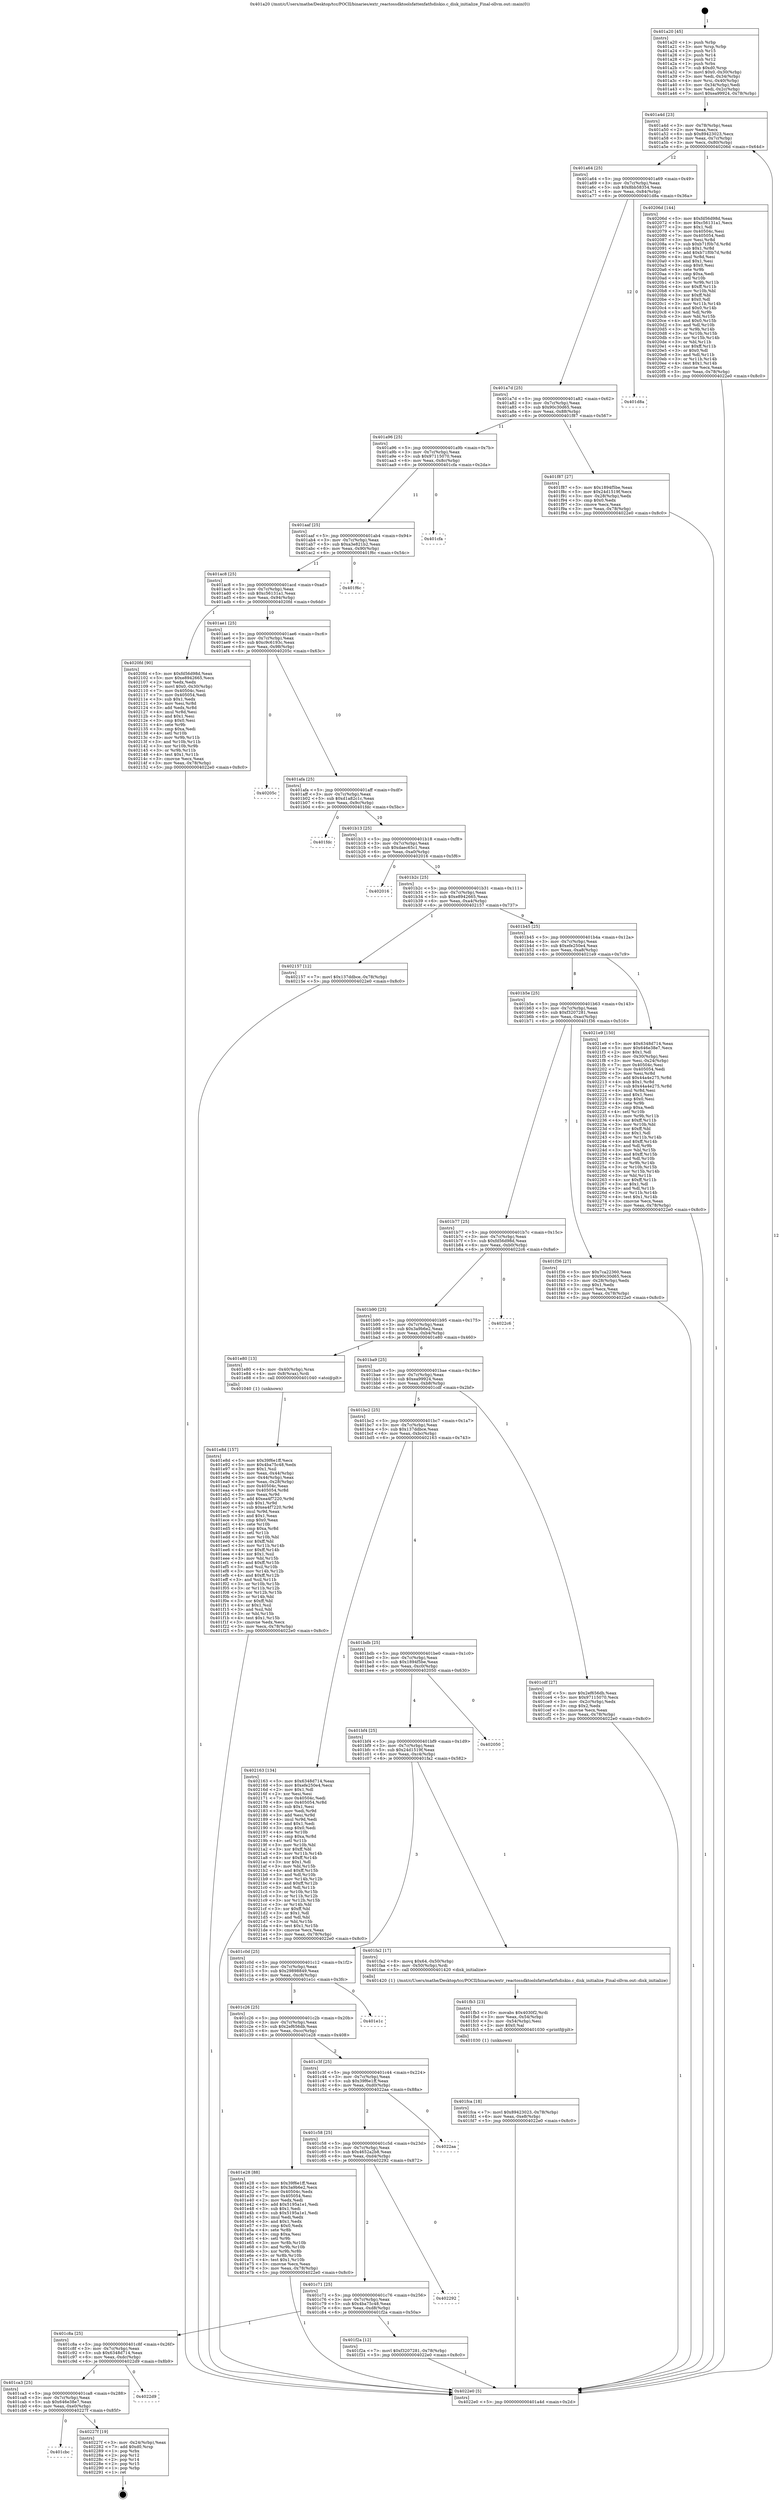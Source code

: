 digraph "0x401a20" {
  label = "0x401a20 (/mnt/c/Users/mathe/Desktop/tcc/POCII/binaries/extr_reactossdktoolsfattenfatfsdiskio.c_disk_initialize_Final-ollvm.out::main(0))"
  labelloc = "t"
  node[shape=record]

  Entry [label="",width=0.3,height=0.3,shape=circle,fillcolor=black,style=filled]
  "0x401a4d" [label="{
     0x401a4d [23]\l
     | [instrs]\l
     &nbsp;&nbsp;0x401a4d \<+3\>: mov -0x78(%rbp),%eax\l
     &nbsp;&nbsp;0x401a50 \<+2\>: mov %eax,%ecx\l
     &nbsp;&nbsp;0x401a52 \<+6\>: sub $0x89423023,%ecx\l
     &nbsp;&nbsp;0x401a58 \<+3\>: mov %eax,-0x7c(%rbp)\l
     &nbsp;&nbsp;0x401a5b \<+3\>: mov %ecx,-0x80(%rbp)\l
     &nbsp;&nbsp;0x401a5e \<+6\>: je 000000000040206d \<main+0x64d\>\l
  }"]
  "0x40206d" [label="{
     0x40206d [144]\l
     | [instrs]\l
     &nbsp;&nbsp;0x40206d \<+5\>: mov $0xfd56d98d,%eax\l
     &nbsp;&nbsp;0x402072 \<+5\>: mov $0xc56131a1,%ecx\l
     &nbsp;&nbsp;0x402077 \<+2\>: mov $0x1,%dl\l
     &nbsp;&nbsp;0x402079 \<+7\>: mov 0x40504c,%esi\l
     &nbsp;&nbsp;0x402080 \<+7\>: mov 0x405054,%edi\l
     &nbsp;&nbsp;0x402087 \<+3\>: mov %esi,%r8d\l
     &nbsp;&nbsp;0x40208a \<+7\>: sub $0xb71f0b7d,%r8d\l
     &nbsp;&nbsp;0x402091 \<+4\>: sub $0x1,%r8d\l
     &nbsp;&nbsp;0x402095 \<+7\>: add $0xb71f0b7d,%r8d\l
     &nbsp;&nbsp;0x40209c \<+4\>: imul %r8d,%esi\l
     &nbsp;&nbsp;0x4020a0 \<+3\>: and $0x1,%esi\l
     &nbsp;&nbsp;0x4020a3 \<+3\>: cmp $0x0,%esi\l
     &nbsp;&nbsp;0x4020a6 \<+4\>: sete %r9b\l
     &nbsp;&nbsp;0x4020aa \<+3\>: cmp $0xa,%edi\l
     &nbsp;&nbsp;0x4020ad \<+4\>: setl %r10b\l
     &nbsp;&nbsp;0x4020b1 \<+3\>: mov %r9b,%r11b\l
     &nbsp;&nbsp;0x4020b4 \<+4\>: xor $0xff,%r11b\l
     &nbsp;&nbsp;0x4020b8 \<+3\>: mov %r10b,%bl\l
     &nbsp;&nbsp;0x4020bb \<+3\>: xor $0xff,%bl\l
     &nbsp;&nbsp;0x4020be \<+3\>: xor $0x0,%dl\l
     &nbsp;&nbsp;0x4020c1 \<+3\>: mov %r11b,%r14b\l
     &nbsp;&nbsp;0x4020c4 \<+4\>: and $0x0,%r14b\l
     &nbsp;&nbsp;0x4020c8 \<+3\>: and %dl,%r9b\l
     &nbsp;&nbsp;0x4020cb \<+3\>: mov %bl,%r15b\l
     &nbsp;&nbsp;0x4020ce \<+4\>: and $0x0,%r15b\l
     &nbsp;&nbsp;0x4020d2 \<+3\>: and %dl,%r10b\l
     &nbsp;&nbsp;0x4020d5 \<+3\>: or %r9b,%r14b\l
     &nbsp;&nbsp;0x4020d8 \<+3\>: or %r10b,%r15b\l
     &nbsp;&nbsp;0x4020db \<+3\>: xor %r15b,%r14b\l
     &nbsp;&nbsp;0x4020de \<+3\>: or %bl,%r11b\l
     &nbsp;&nbsp;0x4020e1 \<+4\>: xor $0xff,%r11b\l
     &nbsp;&nbsp;0x4020e5 \<+3\>: or $0x0,%dl\l
     &nbsp;&nbsp;0x4020e8 \<+3\>: and %dl,%r11b\l
     &nbsp;&nbsp;0x4020eb \<+3\>: or %r11b,%r14b\l
     &nbsp;&nbsp;0x4020ee \<+4\>: test $0x1,%r14b\l
     &nbsp;&nbsp;0x4020f2 \<+3\>: cmovne %ecx,%eax\l
     &nbsp;&nbsp;0x4020f5 \<+3\>: mov %eax,-0x78(%rbp)\l
     &nbsp;&nbsp;0x4020f8 \<+5\>: jmp 00000000004022e0 \<main+0x8c0\>\l
  }"]
  "0x401a64" [label="{
     0x401a64 [25]\l
     | [instrs]\l
     &nbsp;&nbsp;0x401a64 \<+5\>: jmp 0000000000401a69 \<main+0x49\>\l
     &nbsp;&nbsp;0x401a69 \<+3\>: mov -0x7c(%rbp),%eax\l
     &nbsp;&nbsp;0x401a6c \<+5\>: sub $0x8bb58354,%eax\l
     &nbsp;&nbsp;0x401a71 \<+6\>: mov %eax,-0x84(%rbp)\l
     &nbsp;&nbsp;0x401a77 \<+6\>: je 0000000000401d8a \<main+0x36a\>\l
  }"]
  Exit [label="",width=0.3,height=0.3,shape=circle,fillcolor=black,style=filled,peripheries=2]
  "0x401d8a" [label="{
     0x401d8a\l
  }", style=dashed]
  "0x401a7d" [label="{
     0x401a7d [25]\l
     | [instrs]\l
     &nbsp;&nbsp;0x401a7d \<+5\>: jmp 0000000000401a82 \<main+0x62\>\l
     &nbsp;&nbsp;0x401a82 \<+3\>: mov -0x7c(%rbp),%eax\l
     &nbsp;&nbsp;0x401a85 \<+5\>: sub $0x90c30d65,%eax\l
     &nbsp;&nbsp;0x401a8a \<+6\>: mov %eax,-0x88(%rbp)\l
     &nbsp;&nbsp;0x401a90 \<+6\>: je 0000000000401f87 \<main+0x567\>\l
  }"]
  "0x401cbc" [label="{
     0x401cbc\l
  }", style=dashed]
  "0x401f87" [label="{
     0x401f87 [27]\l
     | [instrs]\l
     &nbsp;&nbsp;0x401f87 \<+5\>: mov $0x1894f5be,%eax\l
     &nbsp;&nbsp;0x401f8c \<+5\>: mov $0x24d1519f,%ecx\l
     &nbsp;&nbsp;0x401f91 \<+3\>: mov -0x28(%rbp),%edx\l
     &nbsp;&nbsp;0x401f94 \<+3\>: cmp $0x0,%edx\l
     &nbsp;&nbsp;0x401f97 \<+3\>: cmove %ecx,%eax\l
     &nbsp;&nbsp;0x401f9a \<+3\>: mov %eax,-0x78(%rbp)\l
     &nbsp;&nbsp;0x401f9d \<+5\>: jmp 00000000004022e0 \<main+0x8c0\>\l
  }"]
  "0x401a96" [label="{
     0x401a96 [25]\l
     | [instrs]\l
     &nbsp;&nbsp;0x401a96 \<+5\>: jmp 0000000000401a9b \<main+0x7b\>\l
     &nbsp;&nbsp;0x401a9b \<+3\>: mov -0x7c(%rbp),%eax\l
     &nbsp;&nbsp;0x401a9e \<+5\>: sub $0x97115070,%eax\l
     &nbsp;&nbsp;0x401aa3 \<+6\>: mov %eax,-0x8c(%rbp)\l
     &nbsp;&nbsp;0x401aa9 \<+6\>: je 0000000000401cfa \<main+0x2da\>\l
  }"]
  "0x40227f" [label="{
     0x40227f [19]\l
     | [instrs]\l
     &nbsp;&nbsp;0x40227f \<+3\>: mov -0x24(%rbp),%eax\l
     &nbsp;&nbsp;0x402282 \<+7\>: add $0xd0,%rsp\l
     &nbsp;&nbsp;0x402289 \<+1\>: pop %rbx\l
     &nbsp;&nbsp;0x40228a \<+2\>: pop %r12\l
     &nbsp;&nbsp;0x40228c \<+2\>: pop %r14\l
     &nbsp;&nbsp;0x40228e \<+2\>: pop %r15\l
     &nbsp;&nbsp;0x402290 \<+1\>: pop %rbp\l
     &nbsp;&nbsp;0x402291 \<+1\>: ret\l
  }"]
  "0x401cfa" [label="{
     0x401cfa\l
  }", style=dashed]
  "0x401aaf" [label="{
     0x401aaf [25]\l
     | [instrs]\l
     &nbsp;&nbsp;0x401aaf \<+5\>: jmp 0000000000401ab4 \<main+0x94\>\l
     &nbsp;&nbsp;0x401ab4 \<+3\>: mov -0x7c(%rbp),%eax\l
     &nbsp;&nbsp;0x401ab7 \<+5\>: sub $0xa3e821b2,%eax\l
     &nbsp;&nbsp;0x401abc \<+6\>: mov %eax,-0x90(%rbp)\l
     &nbsp;&nbsp;0x401ac2 \<+6\>: je 0000000000401f6c \<main+0x54c\>\l
  }"]
  "0x401ca3" [label="{
     0x401ca3 [25]\l
     | [instrs]\l
     &nbsp;&nbsp;0x401ca3 \<+5\>: jmp 0000000000401ca8 \<main+0x288\>\l
     &nbsp;&nbsp;0x401ca8 \<+3\>: mov -0x7c(%rbp),%eax\l
     &nbsp;&nbsp;0x401cab \<+5\>: sub $0x646e38e7,%eax\l
     &nbsp;&nbsp;0x401cb0 \<+6\>: mov %eax,-0xe0(%rbp)\l
     &nbsp;&nbsp;0x401cb6 \<+6\>: je 000000000040227f \<main+0x85f\>\l
  }"]
  "0x401f6c" [label="{
     0x401f6c\l
  }", style=dashed]
  "0x401ac8" [label="{
     0x401ac8 [25]\l
     | [instrs]\l
     &nbsp;&nbsp;0x401ac8 \<+5\>: jmp 0000000000401acd \<main+0xad\>\l
     &nbsp;&nbsp;0x401acd \<+3\>: mov -0x7c(%rbp),%eax\l
     &nbsp;&nbsp;0x401ad0 \<+5\>: sub $0xc56131a1,%eax\l
     &nbsp;&nbsp;0x401ad5 \<+6\>: mov %eax,-0x94(%rbp)\l
     &nbsp;&nbsp;0x401adb \<+6\>: je 00000000004020fd \<main+0x6dd\>\l
  }"]
  "0x4022d9" [label="{
     0x4022d9\l
  }", style=dashed]
  "0x4020fd" [label="{
     0x4020fd [90]\l
     | [instrs]\l
     &nbsp;&nbsp;0x4020fd \<+5\>: mov $0xfd56d98d,%eax\l
     &nbsp;&nbsp;0x402102 \<+5\>: mov $0xe8942665,%ecx\l
     &nbsp;&nbsp;0x402107 \<+2\>: xor %edx,%edx\l
     &nbsp;&nbsp;0x402109 \<+7\>: movl $0x0,-0x30(%rbp)\l
     &nbsp;&nbsp;0x402110 \<+7\>: mov 0x40504c,%esi\l
     &nbsp;&nbsp;0x402117 \<+7\>: mov 0x405054,%edi\l
     &nbsp;&nbsp;0x40211e \<+3\>: sub $0x1,%edx\l
     &nbsp;&nbsp;0x402121 \<+3\>: mov %esi,%r8d\l
     &nbsp;&nbsp;0x402124 \<+3\>: add %edx,%r8d\l
     &nbsp;&nbsp;0x402127 \<+4\>: imul %r8d,%esi\l
     &nbsp;&nbsp;0x40212b \<+3\>: and $0x1,%esi\l
     &nbsp;&nbsp;0x40212e \<+3\>: cmp $0x0,%esi\l
     &nbsp;&nbsp;0x402131 \<+4\>: sete %r9b\l
     &nbsp;&nbsp;0x402135 \<+3\>: cmp $0xa,%edi\l
     &nbsp;&nbsp;0x402138 \<+4\>: setl %r10b\l
     &nbsp;&nbsp;0x40213c \<+3\>: mov %r9b,%r11b\l
     &nbsp;&nbsp;0x40213f \<+3\>: and %r10b,%r11b\l
     &nbsp;&nbsp;0x402142 \<+3\>: xor %r10b,%r9b\l
     &nbsp;&nbsp;0x402145 \<+3\>: or %r9b,%r11b\l
     &nbsp;&nbsp;0x402148 \<+4\>: test $0x1,%r11b\l
     &nbsp;&nbsp;0x40214c \<+3\>: cmovne %ecx,%eax\l
     &nbsp;&nbsp;0x40214f \<+3\>: mov %eax,-0x78(%rbp)\l
     &nbsp;&nbsp;0x402152 \<+5\>: jmp 00000000004022e0 \<main+0x8c0\>\l
  }"]
  "0x401ae1" [label="{
     0x401ae1 [25]\l
     | [instrs]\l
     &nbsp;&nbsp;0x401ae1 \<+5\>: jmp 0000000000401ae6 \<main+0xc6\>\l
     &nbsp;&nbsp;0x401ae6 \<+3\>: mov -0x7c(%rbp),%eax\l
     &nbsp;&nbsp;0x401ae9 \<+5\>: sub $0xc9c6193c,%eax\l
     &nbsp;&nbsp;0x401aee \<+6\>: mov %eax,-0x98(%rbp)\l
     &nbsp;&nbsp;0x401af4 \<+6\>: je 000000000040205c \<main+0x63c\>\l
  }"]
  "0x401fca" [label="{
     0x401fca [18]\l
     | [instrs]\l
     &nbsp;&nbsp;0x401fca \<+7\>: movl $0x89423023,-0x78(%rbp)\l
     &nbsp;&nbsp;0x401fd1 \<+6\>: mov %eax,-0xe8(%rbp)\l
     &nbsp;&nbsp;0x401fd7 \<+5\>: jmp 00000000004022e0 \<main+0x8c0\>\l
  }"]
  "0x40205c" [label="{
     0x40205c\l
  }", style=dashed]
  "0x401afa" [label="{
     0x401afa [25]\l
     | [instrs]\l
     &nbsp;&nbsp;0x401afa \<+5\>: jmp 0000000000401aff \<main+0xdf\>\l
     &nbsp;&nbsp;0x401aff \<+3\>: mov -0x7c(%rbp),%eax\l
     &nbsp;&nbsp;0x401b02 \<+5\>: sub $0xd1a82c1c,%eax\l
     &nbsp;&nbsp;0x401b07 \<+6\>: mov %eax,-0x9c(%rbp)\l
     &nbsp;&nbsp;0x401b0d \<+6\>: je 0000000000401fdc \<main+0x5bc\>\l
  }"]
  "0x401fb3" [label="{
     0x401fb3 [23]\l
     | [instrs]\l
     &nbsp;&nbsp;0x401fb3 \<+10\>: movabs $0x4030f2,%rdi\l
     &nbsp;&nbsp;0x401fbd \<+3\>: mov %eax,-0x54(%rbp)\l
     &nbsp;&nbsp;0x401fc0 \<+3\>: mov -0x54(%rbp),%esi\l
     &nbsp;&nbsp;0x401fc3 \<+2\>: mov $0x0,%al\l
     &nbsp;&nbsp;0x401fc5 \<+5\>: call 0000000000401030 \<printf@plt\>\l
     | [calls]\l
     &nbsp;&nbsp;0x401030 \{1\} (unknown)\l
  }"]
  "0x401fdc" [label="{
     0x401fdc\l
  }", style=dashed]
  "0x401b13" [label="{
     0x401b13 [25]\l
     | [instrs]\l
     &nbsp;&nbsp;0x401b13 \<+5\>: jmp 0000000000401b18 \<main+0xf8\>\l
     &nbsp;&nbsp;0x401b18 \<+3\>: mov -0x7c(%rbp),%eax\l
     &nbsp;&nbsp;0x401b1b \<+5\>: sub $0xdaec65c1,%eax\l
     &nbsp;&nbsp;0x401b20 \<+6\>: mov %eax,-0xa0(%rbp)\l
     &nbsp;&nbsp;0x401b26 \<+6\>: je 0000000000402016 \<main+0x5f6\>\l
  }"]
  "0x401c8a" [label="{
     0x401c8a [25]\l
     | [instrs]\l
     &nbsp;&nbsp;0x401c8a \<+5\>: jmp 0000000000401c8f \<main+0x26f\>\l
     &nbsp;&nbsp;0x401c8f \<+3\>: mov -0x7c(%rbp),%eax\l
     &nbsp;&nbsp;0x401c92 \<+5\>: sub $0x6348d714,%eax\l
     &nbsp;&nbsp;0x401c97 \<+6\>: mov %eax,-0xdc(%rbp)\l
     &nbsp;&nbsp;0x401c9d \<+6\>: je 00000000004022d9 \<main+0x8b9\>\l
  }"]
  "0x402016" [label="{
     0x402016\l
  }", style=dashed]
  "0x401b2c" [label="{
     0x401b2c [25]\l
     | [instrs]\l
     &nbsp;&nbsp;0x401b2c \<+5\>: jmp 0000000000401b31 \<main+0x111\>\l
     &nbsp;&nbsp;0x401b31 \<+3\>: mov -0x7c(%rbp),%eax\l
     &nbsp;&nbsp;0x401b34 \<+5\>: sub $0xe8942665,%eax\l
     &nbsp;&nbsp;0x401b39 \<+6\>: mov %eax,-0xa4(%rbp)\l
     &nbsp;&nbsp;0x401b3f \<+6\>: je 0000000000402157 \<main+0x737\>\l
  }"]
  "0x401f2a" [label="{
     0x401f2a [12]\l
     | [instrs]\l
     &nbsp;&nbsp;0x401f2a \<+7\>: movl $0xf3207281,-0x78(%rbp)\l
     &nbsp;&nbsp;0x401f31 \<+5\>: jmp 00000000004022e0 \<main+0x8c0\>\l
  }"]
  "0x402157" [label="{
     0x402157 [12]\l
     | [instrs]\l
     &nbsp;&nbsp;0x402157 \<+7\>: movl $0x137ddbce,-0x78(%rbp)\l
     &nbsp;&nbsp;0x40215e \<+5\>: jmp 00000000004022e0 \<main+0x8c0\>\l
  }"]
  "0x401b45" [label="{
     0x401b45 [25]\l
     | [instrs]\l
     &nbsp;&nbsp;0x401b45 \<+5\>: jmp 0000000000401b4a \<main+0x12a\>\l
     &nbsp;&nbsp;0x401b4a \<+3\>: mov -0x7c(%rbp),%eax\l
     &nbsp;&nbsp;0x401b4d \<+5\>: sub $0xefe250e4,%eax\l
     &nbsp;&nbsp;0x401b52 \<+6\>: mov %eax,-0xa8(%rbp)\l
     &nbsp;&nbsp;0x401b58 \<+6\>: je 00000000004021e9 \<main+0x7c9\>\l
  }"]
  "0x401c71" [label="{
     0x401c71 [25]\l
     | [instrs]\l
     &nbsp;&nbsp;0x401c71 \<+5\>: jmp 0000000000401c76 \<main+0x256\>\l
     &nbsp;&nbsp;0x401c76 \<+3\>: mov -0x7c(%rbp),%eax\l
     &nbsp;&nbsp;0x401c79 \<+5\>: sub $0x4ba75c48,%eax\l
     &nbsp;&nbsp;0x401c7e \<+6\>: mov %eax,-0xd8(%rbp)\l
     &nbsp;&nbsp;0x401c84 \<+6\>: je 0000000000401f2a \<main+0x50a\>\l
  }"]
  "0x4021e9" [label="{
     0x4021e9 [150]\l
     | [instrs]\l
     &nbsp;&nbsp;0x4021e9 \<+5\>: mov $0x6348d714,%eax\l
     &nbsp;&nbsp;0x4021ee \<+5\>: mov $0x646e38e7,%ecx\l
     &nbsp;&nbsp;0x4021f3 \<+2\>: mov $0x1,%dl\l
     &nbsp;&nbsp;0x4021f5 \<+3\>: mov -0x30(%rbp),%esi\l
     &nbsp;&nbsp;0x4021f8 \<+3\>: mov %esi,-0x24(%rbp)\l
     &nbsp;&nbsp;0x4021fb \<+7\>: mov 0x40504c,%esi\l
     &nbsp;&nbsp;0x402202 \<+7\>: mov 0x405054,%edi\l
     &nbsp;&nbsp;0x402209 \<+3\>: mov %esi,%r8d\l
     &nbsp;&nbsp;0x40220c \<+7\>: add $0x44a4e275,%r8d\l
     &nbsp;&nbsp;0x402213 \<+4\>: sub $0x1,%r8d\l
     &nbsp;&nbsp;0x402217 \<+7\>: sub $0x44a4e275,%r8d\l
     &nbsp;&nbsp;0x40221e \<+4\>: imul %r8d,%esi\l
     &nbsp;&nbsp;0x402222 \<+3\>: and $0x1,%esi\l
     &nbsp;&nbsp;0x402225 \<+3\>: cmp $0x0,%esi\l
     &nbsp;&nbsp;0x402228 \<+4\>: sete %r9b\l
     &nbsp;&nbsp;0x40222c \<+3\>: cmp $0xa,%edi\l
     &nbsp;&nbsp;0x40222f \<+4\>: setl %r10b\l
     &nbsp;&nbsp;0x402233 \<+3\>: mov %r9b,%r11b\l
     &nbsp;&nbsp;0x402236 \<+4\>: xor $0xff,%r11b\l
     &nbsp;&nbsp;0x40223a \<+3\>: mov %r10b,%bl\l
     &nbsp;&nbsp;0x40223d \<+3\>: xor $0xff,%bl\l
     &nbsp;&nbsp;0x402240 \<+3\>: xor $0x1,%dl\l
     &nbsp;&nbsp;0x402243 \<+3\>: mov %r11b,%r14b\l
     &nbsp;&nbsp;0x402246 \<+4\>: and $0xff,%r14b\l
     &nbsp;&nbsp;0x40224a \<+3\>: and %dl,%r9b\l
     &nbsp;&nbsp;0x40224d \<+3\>: mov %bl,%r15b\l
     &nbsp;&nbsp;0x402250 \<+4\>: and $0xff,%r15b\l
     &nbsp;&nbsp;0x402254 \<+3\>: and %dl,%r10b\l
     &nbsp;&nbsp;0x402257 \<+3\>: or %r9b,%r14b\l
     &nbsp;&nbsp;0x40225a \<+3\>: or %r10b,%r15b\l
     &nbsp;&nbsp;0x40225d \<+3\>: xor %r15b,%r14b\l
     &nbsp;&nbsp;0x402260 \<+3\>: or %bl,%r11b\l
     &nbsp;&nbsp;0x402263 \<+4\>: xor $0xff,%r11b\l
     &nbsp;&nbsp;0x402267 \<+3\>: or $0x1,%dl\l
     &nbsp;&nbsp;0x40226a \<+3\>: and %dl,%r11b\l
     &nbsp;&nbsp;0x40226d \<+3\>: or %r11b,%r14b\l
     &nbsp;&nbsp;0x402270 \<+4\>: test $0x1,%r14b\l
     &nbsp;&nbsp;0x402274 \<+3\>: cmovne %ecx,%eax\l
     &nbsp;&nbsp;0x402277 \<+3\>: mov %eax,-0x78(%rbp)\l
     &nbsp;&nbsp;0x40227a \<+5\>: jmp 00000000004022e0 \<main+0x8c0\>\l
  }"]
  "0x401b5e" [label="{
     0x401b5e [25]\l
     | [instrs]\l
     &nbsp;&nbsp;0x401b5e \<+5\>: jmp 0000000000401b63 \<main+0x143\>\l
     &nbsp;&nbsp;0x401b63 \<+3\>: mov -0x7c(%rbp),%eax\l
     &nbsp;&nbsp;0x401b66 \<+5\>: sub $0xf3207281,%eax\l
     &nbsp;&nbsp;0x401b6b \<+6\>: mov %eax,-0xac(%rbp)\l
     &nbsp;&nbsp;0x401b71 \<+6\>: je 0000000000401f36 \<main+0x516\>\l
  }"]
  "0x402292" [label="{
     0x402292\l
  }", style=dashed]
  "0x401f36" [label="{
     0x401f36 [27]\l
     | [instrs]\l
     &nbsp;&nbsp;0x401f36 \<+5\>: mov $0x7ca22360,%eax\l
     &nbsp;&nbsp;0x401f3b \<+5\>: mov $0x90c30d65,%ecx\l
     &nbsp;&nbsp;0x401f40 \<+3\>: mov -0x28(%rbp),%edx\l
     &nbsp;&nbsp;0x401f43 \<+3\>: cmp $0x1,%edx\l
     &nbsp;&nbsp;0x401f46 \<+3\>: cmovl %ecx,%eax\l
     &nbsp;&nbsp;0x401f49 \<+3\>: mov %eax,-0x78(%rbp)\l
     &nbsp;&nbsp;0x401f4c \<+5\>: jmp 00000000004022e0 \<main+0x8c0\>\l
  }"]
  "0x401b77" [label="{
     0x401b77 [25]\l
     | [instrs]\l
     &nbsp;&nbsp;0x401b77 \<+5\>: jmp 0000000000401b7c \<main+0x15c\>\l
     &nbsp;&nbsp;0x401b7c \<+3\>: mov -0x7c(%rbp),%eax\l
     &nbsp;&nbsp;0x401b7f \<+5\>: sub $0xfd56d98d,%eax\l
     &nbsp;&nbsp;0x401b84 \<+6\>: mov %eax,-0xb0(%rbp)\l
     &nbsp;&nbsp;0x401b8a \<+6\>: je 00000000004022c6 \<main+0x8a6\>\l
  }"]
  "0x401c58" [label="{
     0x401c58 [25]\l
     | [instrs]\l
     &nbsp;&nbsp;0x401c58 \<+5\>: jmp 0000000000401c5d \<main+0x23d\>\l
     &nbsp;&nbsp;0x401c5d \<+3\>: mov -0x7c(%rbp),%eax\l
     &nbsp;&nbsp;0x401c60 \<+5\>: sub $0x4652a2b8,%eax\l
     &nbsp;&nbsp;0x401c65 \<+6\>: mov %eax,-0xd4(%rbp)\l
     &nbsp;&nbsp;0x401c6b \<+6\>: je 0000000000402292 \<main+0x872\>\l
  }"]
  "0x4022c6" [label="{
     0x4022c6\l
  }", style=dashed]
  "0x401b90" [label="{
     0x401b90 [25]\l
     | [instrs]\l
     &nbsp;&nbsp;0x401b90 \<+5\>: jmp 0000000000401b95 \<main+0x175\>\l
     &nbsp;&nbsp;0x401b95 \<+3\>: mov -0x7c(%rbp),%eax\l
     &nbsp;&nbsp;0x401b98 \<+5\>: sub $0x3a9b6e2,%eax\l
     &nbsp;&nbsp;0x401b9d \<+6\>: mov %eax,-0xb4(%rbp)\l
     &nbsp;&nbsp;0x401ba3 \<+6\>: je 0000000000401e80 \<main+0x460\>\l
  }"]
  "0x4022aa" [label="{
     0x4022aa\l
  }", style=dashed]
  "0x401e80" [label="{
     0x401e80 [13]\l
     | [instrs]\l
     &nbsp;&nbsp;0x401e80 \<+4\>: mov -0x40(%rbp),%rax\l
     &nbsp;&nbsp;0x401e84 \<+4\>: mov 0x8(%rax),%rdi\l
     &nbsp;&nbsp;0x401e88 \<+5\>: call 0000000000401040 \<atoi@plt\>\l
     | [calls]\l
     &nbsp;&nbsp;0x401040 \{1\} (unknown)\l
  }"]
  "0x401ba9" [label="{
     0x401ba9 [25]\l
     | [instrs]\l
     &nbsp;&nbsp;0x401ba9 \<+5\>: jmp 0000000000401bae \<main+0x18e\>\l
     &nbsp;&nbsp;0x401bae \<+3\>: mov -0x7c(%rbp),%eax\l
     &nbsp;&nbsp;0x401bb1 \<+5\>: sub $0xea99924,%eax\l
     &nbsp;&nbsp;0x401bb6 \<+6\>: mov %eax,-0xb8(%rbp)\l
     &nbsp;&nbsp;0x401bbc \<+6\>: je 0000000000401cdf \<main+0x2bf\>\l
  }"]
  "0x401e8d" [label="{
     0x401e8d [157]\l
     | [instrs]\l
     &nbsp;&nbsp;0x401e8d \<+5\>: mov $0x39f6e1ff,%ecx\l
     &nbsp;&nbsp;0x401e92 \<+5\>: mov $0x4ba75c48,%edx\l
     &nbsp;&nbsp;0x401e97 \<+3\>: mov $0x1,%sil\l
     &nbsp;&nbsp;0x401e9a \<+3\>: mov %eax,-0x44(%rbp)\l
     &nbsp;&nbsp;0x401e9d \<+3\>: mov -0x44(%rbp),%eax\l
     &nbsp;&nbsp;0x401ea0 \<+3\>: mov %eax,-0x28(%rbp)\l
     &nbsp;&nbsp;0x401ea3 \<+7\>: mov 0x40504c,%eax\l
     &nbsp;&nbsp;0x401eaa \<+8\>: mov 0x405054,%r8d\l
     &nbsp;&nbsp;0x401eb2 \<+3\>: mov %eax,%r9d\l
     &nbsp;&nbsp;0x401eb5 \<+7\>: add $0xea4f7220,%r9d\l
     &nbsp;&nbsp;0x401ebc \<+4\>: sub $0x1,%r9d\l
     &nbsp;&nbsp;0x401ec0 \<+7\>: sub $0xea4f7220,%r9d\l
     &nbsp;&nbsp;0x401ec7 \<+4\>: imul %r9d,%eax\l
     &nbsp;&nbsp;0x401ecb \<+3\>: and $0x1,%eax\l
     &nbsp;&nbsp;0x401ece \<+3\>: cmp $0x0,%eax\l
     &nbsp;&nbsp;0x401ed1 \<+4\>: sete %r10b\l
     &nbsp;&nbsp;0x401ed5 \<+4\>: cmp $0xa,%r8d\l
     &nbsp;&nbsp;0x401ed9 \<+4\>: setl %r11b\l
     &nbsp;&nbsp;0x401edd \<+3\>: mov %r10b,%bl\l
     &nbsp;&nbsp;0x401ee0 \<+3\>: xor $0xff,%bl\l
     &nbsp;&nbsp;0x401ee3 \<+3\>: mov %r11b,%r14b\l
     &nbsp;&nbsp;0x401ee6 \<+4\>: xor $0xff,%r14b\l
     &nbsp;&nbsp;0x401eea \<+4\>: xor $0x1,%sil\l
     &nbsp;&nbsp;0x401eee \<+3\>: mov %bl,%r15b\l
     &nbsp;&nbsp;0x401ef1 \<+4\>: and $0xff,%r15b\l
     &nbsp;&nbsp;0x401ef5 \<+3\>: and %sil,%r10b\l
     &nbsp;&nbsp;0x401ef8 \<+3\>: mov %r14b,%r12b\l
     &nbsp;&nbsp;0x401efb \<+4\>: and $0xff,%r12b\l
     &nbsp;&nbsp;0x401eff \<+3\>: and %sil,%r11b\l
     &nbsp;&nbsp;0x401f02 \<+3\>: or %r10b,%r15b\l
     &nbsp;&nbsp;0x401f05 \<+3\>: or %r11b,%r12b\l
     &nbsp;&nbsp;0x401f08 \<+3\>: xor %r12b,%r15b\l
     &nbsp;&nbsp;0x401f0b \<+3\>: or %r14b,%bl\l
     &nbsp;&nbsp;0x401f0e \<+3\>: xor $0xff,%bl\l
     &nbsp;&nbsp;0x401f11 \<+4\>: or $0x1,%sil\l
     &nbsp;&nbsp;0x401f15 \<+3\>: and %sil,%bl\l
     &nbsp;&nbsp;0x401f18 \<+3\>: or %bl,%r15b\l
     &nbsp;&nbsp;0x401f1b \<+4\>: test $0x1,%r15b\l
     &nbsp;&nbsp;0x401f1f \<+3\>: cmovne %edx,%ecx\l
     &nbsp;&nbsp;0x401f22 \<+3\>: mov %ecx,-0x78(%rbp)\l
     &nbsp;&nbsp;0x401f25 \<+5\>: jmp 00000000004022e0 \<main+0x8c0\>\l
  }"]
  "0x401cdf" [label="{
     0x401cdf [27]\l
     | [instrs]\l
     &nbsp;&nbsp;0x401cdf \<+5\>: mov $0x2ef656db,%eax\l
     &nbsp;&nbsp;0x401ce4 \<+5\>: mov $0x97115070,%ecx\l
     &nbsp;&nbsp;0x401ce9 \<+3\>: mov -0x2c(%rbp),%edx\l
     &nbsp;&nbsp;0x401cec \<+3\>: cmp $0x2,%edx\l
     &nbsp;&nbsp;0x401cef \<+3\>: cmovne %ecx,%eax\l
     &nbsp;&nbsp;0x401cf2 \<+3\>: mov %eax,-0x78(%rbp)\l
     &nbsp;&nbsp;0x401cf5 \<+5\>: jmp 00000000004022e0 \<main+0x8c0\>\l
  }"]
  "0x401bc2" [label="{
     0x401bc2 [25]\l
     | [instrs]\l
     &nbsp;&nbsp;0x401bc2 \<+5\>: jmp 0000000000401bc7 \<main+0x1a7\>\l
     &nbsp;&nbsp;0x401bc7 \<+3\>: mov -0x7c(%rbp),%eax\l
     &nbsp;&nbsp;0x401bca \<+5\>: sub $0x137ddbce,%eax\l
     &nbsp;&nbsp;0x401bcf \<+6\>: mov %eax,-0xbc(%rbp)\l
     &nbsp;&nbsp;0x401bd5 \<+6\>: je 0000000000402163 \<main+0x743\>\l
  }"]
  "0x4022e0" [label="{
     0x4022e0 [5]\l
     | [instrs]\l
     &nbsp;&nbsp;0x4022e0 \<+5\>: jmp 0000000000401a4d \<main+0x2d\>\l
  }"]
  "0x401a20" [label="{
     0x401a20 [45]\l
     | [instrs]\l
     &nbsp;&nbsp;0x401a20 \<+1\>: push %rbp\l
     &nbsp;&nbsp;0x401a21 \<+3\>: mov %rsp,%rbp\l
     &nbsp;&nbsp;0x401a24 \<+2\>: push %r15\l
     &nbsp;&nbsp;0x401a26 \<+2\>: push %r14\l
     &nbsp;&nbsp;0x401a28 \<+2\>: push %r12\l
     &nbsp;&nbsp;0x401a2a \<+1\>: push %rbx\l
     &nbsp;&nbsp;0x401a2b \<+7\>: sub $0xd0,%rsp\l
     &nbsp;&nbsp;0x401a32 \<+7\>: movl $0x0,-0x30(%rbp)\l
     &nbsp;&nbsp;0x401a39 \<+3\>: mov %edi,-0x34(%rbp)\l
     &nbsp;&nbsp;0x401a3c \<+4\>: mov %rsi,-0x40(%rbp)\l
     &nbsp;&nbsp;0x401a40 \<+3\>: mov -0x34(%rbp),%edi\l
     &nbsp;&nbsp;0x401a43 \<+3\>: mov %edi,-0x2c(%rbp)\l
     &nbsp;&nbsp;0x401a46 \<+7\>: movl $0xea99924,-0x78(%rbp)\l
  }"]
  "0x401c3f" [label="{
     0x401c3f [25]\l
     | [instrs]\l
     &nbsp;&nbsp;0x401c3f \<+5\>: jmp 0000000000401c44 \<main+0x224\>\l
     &nbsp;&nbsp;0x401c44 \<+3\>: mov -0x7c(%rbp),%eax\l
     &nbsp;&nbsp;0x401c47 \<+5\>: sub $0x39f6e1ff,%eax\l
     &nbsp;&nbsp;0x401c4c \<+6\>: mov %eax,-0xd0(%rbp)\l
     &nbsp;&nbsp;0x401c52 \<+6\>: je 00000000004022aa \<main+0x88a\>\l
  }"]
  "0x402163" [label="{
     0x402163 [134]\l
     | [instrs]\l
     &nbsp;&nbsp;0x402163 \<+5\>: mov $0x6348d714,%eax\l
     &nbsp;&nbsp;0x402168 \<+5\>: mov $0xefe250e4,%ecx\l
     &nbsp;&nbsp;0x40216d \<+2\>: mov $0x1,%dl\l
     &nbsp;&nbsp;0x40216f \<+2\>: xor %esi,%esi\l
     &nbsp;&nbsp;0x402171 \<+7\>: mov 0x40504c,%edi\l
     &nbsp;&nbsp;0x402178 \<+8\>: mov 0x405054,%r8d\l
     &nbsp;&nbsp;0x402180 \<+3\>: sub $0x1,%esi\l
     &nbsp;&nbsp;0x402183 \<+3\>: mov %edi,%r9d\l
     &nbsp;&nbsp;0x402186 \<+3\>: add %esi,%r9d\l
     &nbsp;&nbsp;0x402189 \<+4\>: imul %r9d,%edi\l
     &nbsp;&nbsp;0x40218d \<+3\>: and $0x1,%edi\l
     &nbsp;&nbsp;0x402190 \<+3\>: cmp $0x0,%edi\l
     &nbsp;&nbsp;0x402193 \<+4\>: sete %r10b\l
     &nbsp;&nbsp;0x402197 \<+4\>: cmp $0xa,%r8d\l
     &nbsp;&nbsp;0x40219b \<+4\>: setl %r11b\l
     &nbsp;&nbsp;0x40219f \<+3\>: mov %r10b,%bl\l
     &nbsp;&nbsp;0x4021a2 \<+3\>: xor $0xff,%bl\l
     &nbsp;&nbsp;0x4021a5 \<+3\>: mov %r11b,%r14b\l
     &nbsp;&nbsp;0x4021a8 \<+4\>: xor $0xff,%r14b\l
     &nbsp;&nbsp;0x4021ac \<+3\>: xor $0x1,%dl\l
     &nbsp;&nbsp;0x4021af \<+3\>: mov %bl,%r15b\l
     &nbsp;&nbsp;0x4021b2 \<+4\>: and $0xff,%r15b\l
     &nbsp;&nbsp;0x4021b6 \<+3\>: and %dl,%r10b\l
     &nbsp;&nbsp;0x4021b9 \<+3\>: mov %r14b,%r12b\l
     &nbsp;&nbsp;0x4021bc \<+4\>: and $0xff,%r12b\l
     &nbsp;&nbsp;0x4021c0 \<+3\>: and %dl,%r11b\l
     &nbsp;&nbsp;0x4021c3 \<+3\>: or %r10b,%r15b\l
     &nbsp;&nbsp;0x4021c6 \<+3\>: or %r11b,%r12b\l
     &nbsp;&nbsp;0x4021c9 \<+3\>: xor %r12b,%r15b\l
     &nbsp;&nbsp;0x4021cc \<+3\>: or %r14b,%bl\l
     &nbsp;&nbsp;0x4021cf \<+3\>: xor $0xff,%bl\l
     &nbsp;&nbsp;0x4021d2 \<+3\>: or $0x1,%dl\l
     &nbsp;&nbsp;0x4021d5 \<+2\>: and %dl,%bl\l
     &nbsp;&nbsp;0x4021d7 \<+3\>: or %bl,%r15b\l
     &nbsp;&nbsp;0x4021da \<+4\>: test $0x1,%r15b\l
     &nbsp;&nbsp;0x4021de \<+3\>: cmovne %ecx,%eax\l
     &nbsp;&nbsp;0x4021e1 \<+3\>: mov %eax,-0x78(%rbp)\l
     &nbsp;&nbsp;0x4021e4 \<+5\>: jmp 00000000004022e0 \<main+0x8c0\>\l
  }"]
  "0x401bdb" [label="{
     0x401bdb [25]\l
     | [instrs]\l
     &nbsp;&nbsp;0x401bdb \<+5\>: jmp 0000000000401be0 \<main+0x1c0\>\l
     &nbsp;&nbsp;0x401be0 \<+3\>: mov -0x7c(%rbp),%eax\l
     &nbsp;&nbsp;0x401be3 \<+5\>: sub $0x1894f5be,%eax\l
     &nbsp;&nbsp;0x401be8 \<+6\>: mov %eax,-0xc0(%rbp)\l
     &nbsp;&nbsp;0x401bee \<+6\>: je 0000000000402050 \<main+0x630\>\l
  }"]
  "0x401e28" [label="{
     0x401e28 [88]\l
     | [instrs]\l
     &nbsp;&nbsp;0x401e28 \<+5\>: mov $0x39f6e1ff,%eax\l
     &nbsp;&nbsp;0x401e2d \<+5\>: mov $0x3a9b6e2,%ecx\l
     &nbsp;&nbsp;0x401e32 \<+7\>: mov 0x40504c,%edx\l
     &nbsp;&nbsp;0x401e39 \<+7\>: mov 0x405054,%esi\l
     &nbsp;&nbsp;0x401e40 \<+2\>: mov %edx,%edi\l
     &nbsp;&nbsp;0x401e42 \<+6\>: add $0x5195a1e1,%edi\l
     &nbsp;&nbsp;0x401e48 \<+3\>: sub $0x1,%edi\l
     &nbsp;&nbsp;0x401e4b \<+6\>: sub $0x5195a1e1,%edi\l
     &nbsp;&nbsp;0x401e51 \<+3\>: imul %edi,%edx\l
     &nbsp;&nbsp;0x401e54 \<+3\>: and $0x1,%edx\l
     &nbsp;&nbsp;0x401e57 \<+3\>: cmp $0x0,%edx\l
     &nbsp;&nbsp;0x401e5a \<+4\>: sete %r8b\l
     &nbsp;&nbsp;0x401e5e \<+3\>: cmp $0xa,%esi\l
     &nbsp;&nbsp;0x401e61 \<+4\>: setl %r9b\l
     &nbsp;&nbsp;0x401e65 \<+3\>: mov %r8b,%r10b\l
     &nbsp;&nbsp;0x401e68 \<+3\>: and %r9b,%r10b\l
     &nbsp;&nbsp;0x401e6b \<+3\>: xor %r9b,%r8b\l
     &nbsp;&nbsp;0x401e6e \<+3\>: or %r8b,%r10b\l
     &nbsp;&nbsp;0x401e71 \<+4\>: test $0x1,%r10b\l
     &nbsp;&nbsp;0x401e75 \<+3\>: cmovne %ecx,%eax\l
     &nbsp;&nbsp;0x401e78 \<+3\>: mov %eax,-0x78(%rbp)\l
     &nbsp;&nbsp;0x401e7b \<+5\>: jmp 00000000004022e0 \<main+0x8c0\>\l
  }"]
  "0x402050" [label="{
     0x402050\l
  }", style=dashed]
  "0x401bf4" [label="{
     0x401bf4 [25]\l
     | [instrs]\l
     &nbsp;&nbsp;0x401bf4 \<+5\>: jmp 0000000000401bf9 \<main+0x1d9\>\l
     &nbsp;&nbsp;0x401bf9 \<+3\>: mov -0x7c(%rbp),%eax\l
     &nbsp;&nbsp;0x401bfc \<+5\>: sub $0x24d1519f,%eax\l
     &nbsp;&nbsp;0x401c01 \<+6\>: mov %eax,-0xc4(%rbp)\l
     &nbsp;&nbsp;0x401c07 \<+6\>: je 0000000000401fa2 \<main+0x582\>\l
  }"]
  "0x401c26" [label="{
     0x401c26 [25]\l
     | [instrs]\l
     &nbsp;&nbsp;0x401c26 \<+5\>: jmp 0000000000401c2b \<main+0x20b\>\l
     &nbsp;&nbsp;0x401c2b \<+3\>: mov -0x7c(%rbp),%eax\l
     &nbsp;&nbsp;0x401c2e \<+5\>: sub $0x2ef656db,%eax\l
     &nbsp;&nbsp;0x401c33 \<+6\>: mov %eax,-0xcc(%rbp)\l
     &nbsp;&nbsp;0x401c39 \<+6\>: je 0000000000401e28 \<main+0x408\>\l
  }"]
  "0x401fa2" [label="{
     0x401fa2 [17]\l
     | [instrs]\l
     &nbsp;&nbsp;0x401fa2 \<+8\>: movq $0x64,-0x50(%rbp)\l
     &nbsp;&nbsp;0x401faa \<+4\>: mov -0x50(%rbp),%rdi\l
     &nbsp;&nbsp;0x401fae \<+5\>: call 0000000000401420 \<disk_initialize\>\l
     | [calls]\l
     &nbsp;&nbsp;0x401420 \{1\} (/mnt/c/Users/mathe/Desktop/tcc/POCII/binaries/extr_reactossdktoolsfattenfatfsdiskio.c_disk_initialize_Final-ollvm.out::disk_initialize)\l
  }"]
  "0x401c0d" [label="{
     0x401c0d [25]\l
     | [instrs]\l
     &nbsp;&nbsp;0x401c0d \<+5\>: jmp 0000000000401c12 \<main+0x1f2\>\l
     &nbsp;&nbsp;0x401c12 \<+3\>: mov -0x7c(%rbp),%eax\l
     &nbsp;&nbsp;0x401c15 \<+5\>: sub $0x29898849,%eax\l
     &nbsp;&nbsp;0x401c1a \<+6\>: mov %eax,-0xc8(%rbp)\l
     &nbsp;&nbsp;0x401c20 \<+6\>: je 0000000000401e1c \<main+0x3fc\>\l
  }"]
  "0x401e1c" [label="{
     0x401e1c\l
  }", style=dashed]
  Entry -> "0x401a20" [label=" 1"]
  "0x401a4d" -> "0x40206d" [label=" 1"]
  "0x401a4d" -> "0x401a64" [label=" 12"]
  "0x40227f" -> Exit [label=" 1"]
  "0x401a64" -> "0x401d8a" [label=" 0"]
  "0x401a64" -> "0x401a7d" [label=" 12"]
  "0x401ca3" -> "0x401cbc" [label=" 0"]
  "0x401a7d" -> "0x401f87" [label=" 1"]
  "0x401a7d" -> "0x401a96" [label=" 11"]
  "0x401ca3" -> "0x40227f" [label=" 1"]
  "0x401a96" -> "0x401cfa" [label=" 0"]
  "0x401a96" -> "0x401aaf" [label=" 11"]
  "0x401c8a" -> "0x401ca3" [label=" 1"]
  "0x401aaf" -> "0x401f6c" [label=" 0"]
  "0x401aaf" -> "0x401ac8" [label=" 11"]
  "0x401c8a" -> "0x4022d9" [label=" 0"]
  "0x401ac8" -> "0x4020fd" [label=" 1"]
  "0x401ac8" -> "0x401ae1" [label=" 10"]
  "0x4021e9" -> "0x4022e0" [label=" 1"]
  "0x401ae1" -> "0x40205c" [label=" 0"]
  "0x401ae1" -> "0x401afa" [label=" 10"]
  "0x402163" -> "0x4022e0" [label=" 1"]
  "0x401afa" -> "0x401fdc" [label=" 0"]
  "0x401afa" -> "0x401b13" [label=" 10"]
  "0x402157" -> "0x4022e0" [label=" 1"]
  "0x401b13" -> "0x402016" [label=" 0"]
  "0x401b13" -> "0x401b2c" [label=" 10"]
  "0x4020fd" -> "0x4022e0" [label=" 1"]
  "0x401b2c" -> "0x402157" [label=" 1"]
  "0x401b2c" -> "0x401b45" [label=" 9"]
  "0x40206d" -> "0x4022e0" [label=" 1"]
  "0x401b45" -> "0x4021e9" [label=" 1"]
  "0x401b45" -> "0x401b5e" [label=" 8"]
  "0x401fb3" -> "0x401fca" [label=" 1"]
  "0x401b5e" -> "0x401f36" [label=" 1"]
  "0x401b5e" -> "0x401b77" [label=" 7"]
  "0x401fa2" -> "0x401fb3" [label=" 1"]
  "0x401b77" -> "0x4022c6" [label=" 0"]
  "0x401b77" -> "0x401b90" [label=" 7"]
  "0x401f36" -> "0x4022e0" [label=" 1"]
  "0x401b90" -> "0x401e80" [label=" 1"]
  "0x401b90" -> "0x401ba9" [label=" 6"]
  "0x401f2a" -> "0x4022e0" [label=" 1"]
  "0x401ba9" -> "0x401cdf" [label=" 1"]
  "0x401ba9" -> "0x401bc2" [label=" 5"]
  "0x401cdf" -> "0x4022e0" [label=" 1"]
  "0x401a20" -> "0x401a4d" [label=" 1"]
  "0x4022e0" -> "0x401a4d" [label=" 12"]
  "0x401c71" -> "0x401f2a" [label=" 1"]
  "0x401bc2" -> "0x402163" [label=" 1"]
  "0x401bc2" -> "0x401bdb" [label=" 4"]
  "0x401fca" -> "0x4022e0" [label=" 1"]
  "0x401bdb" -> "0x402050" [label=" 0"]
  "0x401bdb" -> "0x401bf4" [label=" 4"]
  "0x401c58" -> "0x401c71" [label=" 2"]
  "0x401bf4" -> "0x401fa2" [label=" 1"]
  "0x401bf4" -> "0x401c0d" [label=" 3"]
  "0x401f87" -> "0x4022e0" [label=" 1"]
  "0x401c0d" -> "0x401e1c" [label=" 0"]
  "0x401c0d" -> "0x401c26" [label=" 3"]
  "0x401c58" -> "0x402292" [label=" 0"]
  "0x401c26" -> "0x401e28" [label=" 1"]
  "0x401c26" -> "0x401c3f" [label=" 2"]
  "0x401e28" -> "0x4022e0" [label=" 1"]
  "0x401e80" -> "0x401e8d" [label=" 1"]
  "0x401e8d" -> "0x4022e0" [label=" 1"]
  "0x401c71" -> "0x401c8a" [label=" 1"]
  "0x401c3f" -> "0x4022aa" [label=" 0"]
  "0x401c3f" -> "0x401c58" [label=" 2"]
}
